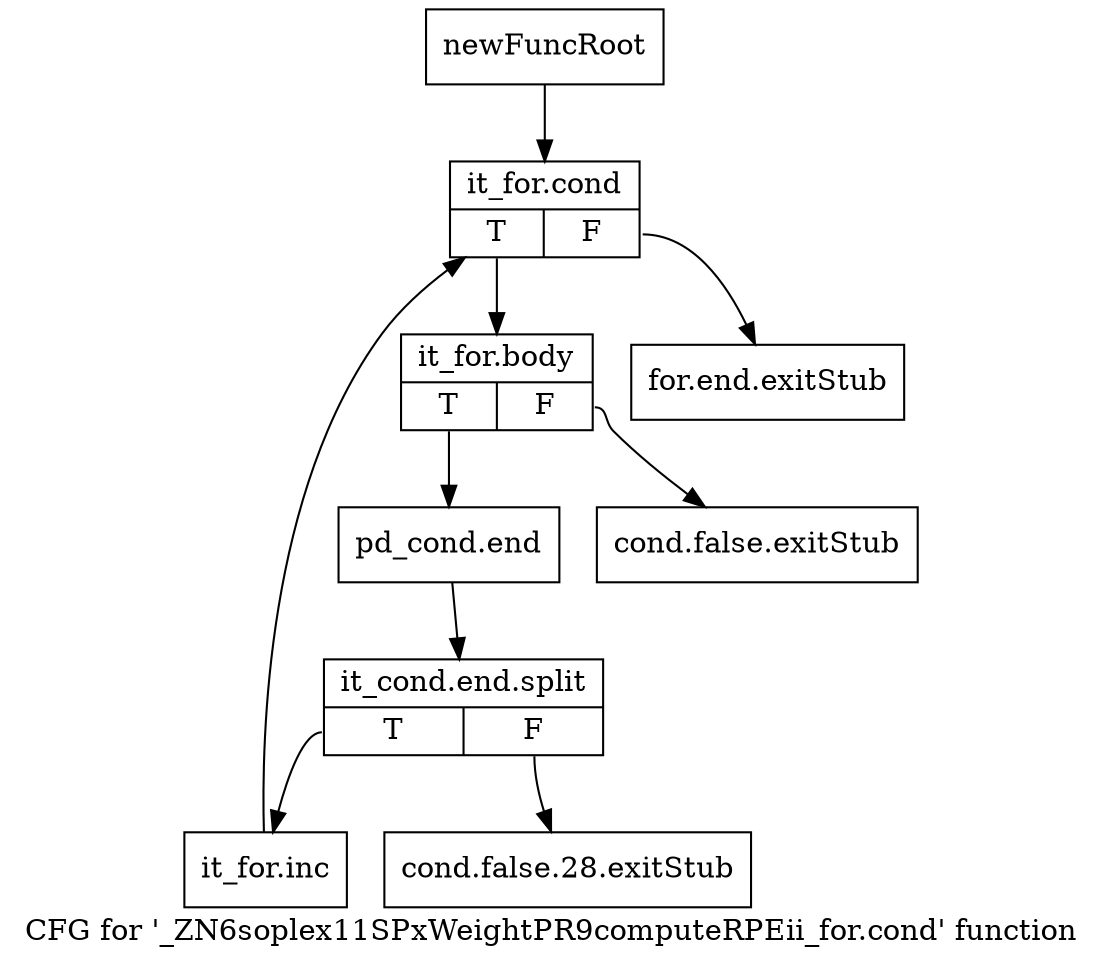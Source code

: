 digraph "CFG for '_ZN6soplex11SPxWeightPR9computeRPEii_for.cond' function" {
	label="CFG for '_ZN6soplex11SPxWeightPR9computeRPEii_for.cond' function";

	Node0x2f3f500 [shape=record,label="{newFuncRoot}"];
	Node0x2f3f500 -> Node0x2f3f640;
	Node0x2f3f550 [shape=record,label="{for.end.exitStub}"];
	Node0x2f3f5a0 [shape=record,label="{cond.false.exitStub}"];
	Node0x2f3f5f0 [shape=record,label="{cond.false.28.exitStub}"];
	Node0x2f3f640 [shape=record,label="{it_for.cond|{<s0>T|<s1>F}}"];
	Node0x2f3f640:s0 -> Node0x2f3f690;
	Node0x2f3f640:s1 -> Node0x2f3f550;
	Node0x2f3f690 [shape=record,label="{it_for.body|{<s0>T|<s1>F}}"];
	Node0x2f3f690:s0 -> Node0x2f3f6e0;
	Node0x2f3f690:s1 -> Node0x2f3f5a0;
	Node0x2f3f6e0 [shape=record,label="{pd_cond.end}"];
	Node0x2f3f6e0 -> Node0x34eed90;
	Node0x34eed90 [shape=record,label="{it_cond.end.split|{<s0>T|<s1>F}}"];
	Node0x34eed90:s0 -> Node0x2f3f730;
	Node0x34eed90:s1 -> Node0x2f3f5f0;
	Node0x2f3f730 [shape=record,label="{it_for.inc}"];
	Node0x2f3f730 -> Node0x2f3f640;
}
